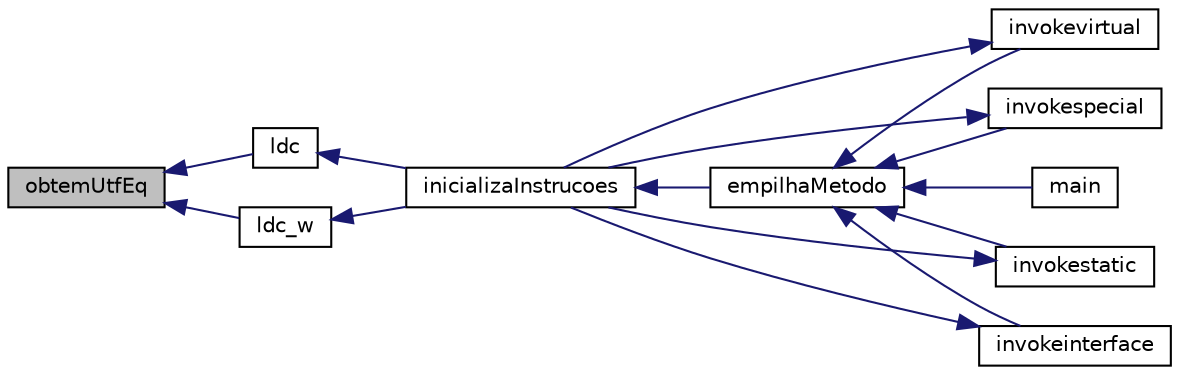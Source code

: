 digraph "obtemUtfEq"
{
 // INTERACTIVE_SVG=YES
  edge [fontname="Helvetica",fontsize="10",labelfontname="Helvetica",labelfontsize="10"];
  node [fontname="Helvetica",fontsize="10",shape=record];
  rankdir="LR";
  Node3523 [label="obtemUtfEq",height=0.2,width=0.4,color="black", fillcolor="grey75", style="filled", fontcolor="black"];
  Node3523 -> Node3524 [dir="back",color="midnightblue",fontsize="10",style="solid",fontname="Helvetica"];
  Node3524 [label="ldc",height=0.2,width=0.4,color="black", fillcolor="white", style="filled",URL="$instrucao_8h.html#a05601922d5b1a9203cd26a1a21789255"];
  Node3524 -> Node3525 [dir="back",color="midnightblue",fontsize="10",style="solid",fontname="Helvetica"];
  Node3525 [label="inicializaInstrucoes",height=0.2,width=0.4,color="black", fillcolor="white", style="filled",URL="$instrucao_8h.html#a308f4b87fb42ab5a62790c0127003ebe"];
  Node3525 -> Node3526 [dir="back",color="midnightblue",fontsize="10",style="solid",fontname="Helvetica"];
  Node3526 [label="empilhaMetodo",height=0.2,width=0.4,color="black", fillcolor="white", style="filled",URL="$metodo_8h.html#a68acc5b3f2238f62b7d0ee50964183c1"];
  Node3526 -> Node3527 [dir="back",color="midnightblue",fontsize="10",style="solid",fontname="Helvetica"];
  Node3527 [label="invokevirtual",height=0.2,width=0.4,color="black", fillcolor="white", style="filled",URL="$instrucao_8h.html#a78801a57dd7317b58754d741e22607a7"];
  Node3527 -> Node3525 [dir="back",color="midnightblue",fontsize="10",style="solid",fontname="Helvetica"];
  Node3526 -> Node3528 [dir="back",color="midnightblue",fontsize="10",style="solid",fontname="Helvetica"];
  Node3528 [label="invokespecial",height=0.2,width=0.4,color="black", fillcolor="white", style="filled",URL="$instrucao_8h.html#aea396d65920fd2046b81c2b5742f8fc2"];
  Node3528 -> Node3525 [dir="back",color="midnightblue",fontsize="10",style="solid",fontname="Helvetica"];
  Node3526 -> Node3529 [dir="back",color="midnightblue",fontsize="10",style="solid",fontname="Helvetica"];
  Node3529 [label="invokestatic",height=0.2,width=0.4,color="black", fillcolor="white", style="filled",URL="$instrucao_8h.html#a99b74fdcaa5d59615718fc49f4cb1bf2"];
  Node3529 -> Node3525 [dir="back",color="midnightblue",fontsize="10",style="solid",fontname="Helvetica"];
  Node3526 -> Node3530 [dir="back",color="midnightblue",fontsize="10",style="solid",fontname="Helvetica"];
  Node3530 [label="invokeinterface",height=0.2,width=0.4,color="black", fillcolor="white", style="filled",URL="$instrucao_8h.html#a04465c61aa4c123ce79dc562244e7af8"];
  Node3530 -> Node3525 [dir="back",color="midnightblue",fontsize="10",style="solid",fontname="Helvetica"];
  Node3526 -> Node3531 [dir="back",color="midnightblue",fontsize="10",style="solid",fontname="Helvetica"];
  Node3531 [label="main",height=0.2,width=0.4,color="black", fillcolor="white", style="filled",URL="$main_8c.html#a0ddf1224851353fc92bfbff6f499fa97"];
  Node3523 -> Node3532 [dir="back",color="midnightblue",fontsize="10",style="solid",fontname="Helvetica"];
  Node3532 [label="ldc_w",height=0.2,width=0.4,color="black", fillcolor="white", style="filled",URL="$instrucao_8h.html#a24bf1524b99a783375f26b5e4f79fb44"];
  Node3532 -> Node3525 [dir="back",color="midnightblue",fontsize="10",style="solid",fontname="Helvetica"];
}
